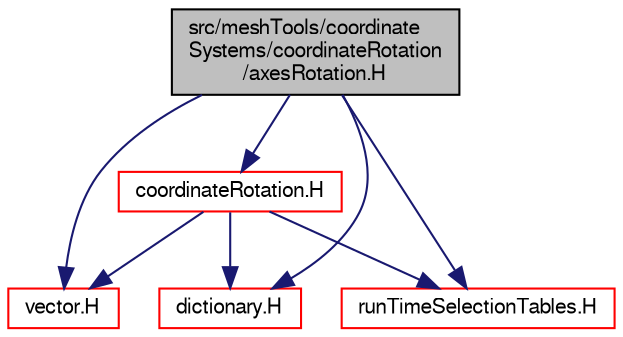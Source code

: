 digraph "src/meshTools/coordinateSystems/coordinateRotation/axesRotation.H"
{
  bgcolor="transparent";
  edge [fontname="FreeSans",fontsize="10",labelfontname="FreeSans",labelfontsize="10"];
  node [fontname="FreeSans",fontsize="10",shape=record];
  Node0 [label="src/meshTools/coordinate\lSystems/coordinateRotation\l/axesRotation.H",height=0.2,width=0.4,color="black", fillcolor="grey75", style="filled", fontcolor="black"];
  Node0 -> Node1 [color="midnightblue",fontsize="10",style="solid",fontname="FreeSans"];
  Node1 [label="vector.H",height=0.2,width=0.4,color="red",URL="$a12836.html"];
  Node0 -> Node46 [color="midnightblue",fontsize="10",style="solid",fontname="FreeSans"];
  Node46 [label="coordinateRotation.H",height=0.2,width=0.4,color="red",URL="$a07493.html"];
  Node46 -> Node1 [color="midnightblue",fontsize="10",style="solid",fontname="FreeSans"];
  Node46 -> Node99 [color="midnightblue",fontsize="10",style="solid",fontname="FreeSans"];
  Node99 [label="dictionary.H",height=0.2,width=0.4,color="red",URL="$a08804.html"];
  Node46 -> Node111 [color="midnightblue",fontsize="10",style="solid",fontname="FreeSans"];
  Node111 [label="runTimeSelectionTables.H",height=0.2,width=0.4,color="red",URL="$a09266.html",tooltip="Macros to ease declaration of run-time selection tables. "];
  Node0 -> Node99 [color="midnightblue",fontsize="10",style="solid",fontname="FreeSans"];
  Node0 -> Node111 [color="midnightblue",fontsize="10",style="solid",fontname="FreeSans"];
}
